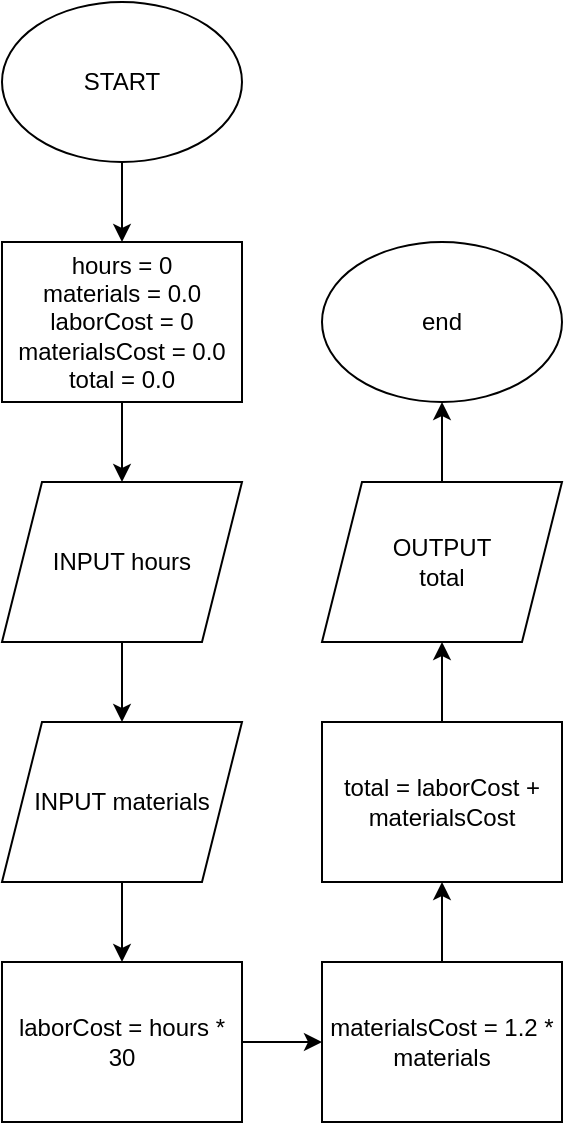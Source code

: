 <mxfile version="24.7.10">
  <diagram name="Page-1" id="h4XMNU8wB3Rf7mdV33Tj">
    <mxGraphModel dx="1391" dy="803" grid="1" gridSize="10" guides="1" tooltips="1" connect="1" arrows="1" fold="1" page="1" pageScale="1" pageWidth="850" pageHeight="1100" math="0" shadow="0">
      <root>
        <mxCell id="0" />
        <mxCell id="1" parent="0" />
        <mxCell id="6bcvodx_XCmuK3Zd0dsd-12" value="" style="edgeStyle=orthogonalEdgeStyle;rounded=0;orthogonalLoop=1;jettySize=auto;html=1;" edge="1" parent="1" source="6bcvodx_XCmuK3Zd0dsd-1" target="6bcvodx_XCmuK3Zd0dsd-2">
          <mxGeometry relative="1" as="geometry" />
        </mxCell>
        <mxCell id="6bcvodx_XCmuK3Zd0dsd-1" value="START" style="ellipse;whiteSpace=wrap;html=1;" vertex="1" parent="1">
          <mxGeometry x="40" y="40" width="120" height="80" as="geometry" />
        </mxCell>
        <mxCell id="6bcvodx_XCmuK3Zd0dsd-13" value="" style="edgeStyle=orthogonalEdgeStyle;rounded=0;orthogonalLoop=1;jettySize=auto;html=1;" edge="1" parent="1" source="6bcvodx_XCmuK3Zd0dsd-2" target="6bcvodx_XCmuK3Zd0dsd-3">
          <mxGeometry relative="1" as="geometry" />
        </mxCell>
        <mxCell id="6bcvodx_XCmuK3Zd0dsd-2" value="hours = 0&lt;div&gt;materials = 0.0&lt;/div&gt;&lt;div&gt;laborCost = 0&lt;/div&gt;&lt;div&gt;materialsCost = 0.0&lt;/div&gt;&lt;div&gt;total = 0.0&lt;/div&gt;" style="rounded=0;whiteSpace=wrap;html=1;" vertex="1" parent="1">
          <mxGeometry x="40" y="160" width="120" height="80" as="geometry" />
        </mxCell>
        <mxCell id="6bcvodx_XCmuK3Zd0dsd-14" value="" style="edgeStyle=orthogonalEdgeStyle;rounded=0;orthogonalLoop=1;jettySize=auto;html=1;" edge="1" parent="1" source="6bcvodx_XCmuK3Zd0dsd-3" target="6bcvodx_XCmuK3Zd0dsd-5">
          <mxGeometry relative="1" as="geometry" />
        </mxCell>
        <mxCell id="6bcvodx_XCmuK3Zd0dsd-3" value="INPUT hours" style="shape=parallelogram;perimeter=parallelogramPerimeter;whiteSpace=wrap;html=1;fixedSize=1;" vertex="1" parent="1">
          <mxGeometry x="40" y="280" width="120" height="80" as="geometry" />
        </mxCell>
        <mxCell id="6bcvodx_XCmuK3Zd0dsd-15" value="" style="edgeStyle=orthogonalEdgeStyle;rounded=0;orthogonalLoop=1;jettySize=auto;html=1;" edge="1" parent="1" source="6bcvodx_XCmuK3Zd0dsd-5" target="6bcvodx_XCmuK3Zd0dsd-6">
          <mxGeometry relative="1" as="geometry" />
        </mxCell>
        <mxCell id="6bcvodx_XCmuK3Zd0dsd-5" value="INPUT materials" style="shape=parallelogram;perimeter=parallelogramPerimeter;whiteSpace=wrap;html=1;fixedSize=1;" vertex="1" parent="1">
          <mxGeometry x="40" y="400" width="120" height="80" as="geometry" />
        </mxCell>
        <mxCell id="6bcvodx_XCmuK3Zd0dsd-16" value="" style="edgeStyle=orthogonalEdgeStyle;rounded=0;orthogonalLoop=1;jettySize=auto;html=1;" edge="1" parent="1" source="6bcvodx_XCmuK3Zd0dsd-6" target="6bcvodx_XCmuK3Zd0dsd-7">
          <mxGeometry relative="1" as="geometry" />
        </mxCell>
        <mxCell id="6bcvodx_XCmuK3Zd0dsd-6" value="laborCost = hours * 30" style="rounded=0;whiteSpace=wrap;html=1;" vertex="1" parent="1">
          <mxGeometry x="40" y="520" width="120" height="80" as="geometry" />
        </mxCell>
        <mxCell id="6bcvodx_XCmuK3Zd0dsd-17" value="" style="edgeStyle=orthogonalEdgeStyle;rounded=0;orthogonalLoop=1;jettySize=auto;html=1;" edge="1" parent="1" source="6bcvodx_XCmuK3Zd0dsd-7" target="6bcvodx_XCmuK3Zd0dsd-10">
          <mxGeometry relative="1" as="geometry" />
        </mxCell>
        <mxCell id="6bcvodx_XCmuK3Zd0dsd-7" value="materialsCost = 1.2 * materials" style="rounded=0;whiteSpace=wrap;html=1;" vertex="1" parent="1">
          <mxGeometry x="200" y="520" width="120" height="80" as="geometry" />
        </mxCell>
        <mxCell id="6bcvodx_XCmuK3Zd0dsd-19" value="" style="edgeStyle=orthogonalEdgeStyle;rounded=0;orthogonalLoop=1;jettySize=auto;html=1;" edge="1" parent="1" source="6bcvodx_XCmuK3Zd0dsd-9" target="6bcvodx_XCmuK3Zd0dsd-11">
          <mxGeometry relative="1" as="geometry" />
        </mxCell>
        <mxCell id="6bcvodx_XCmuK3Zd0dsd-9" value="OUTPUT&lt;div&gt;total&lt;/div&gt;" style="shape=parallelogram;perimeter=parallelogramPerimeter;whiteSpace=wrap;html=1;fixedSize=1;" vertex="1" parent="1">
          <mxGeometry x="200" y="280" width="120" height="80" as="geometry" />
        </mxCell>
        <mxCell id="6bcvodx_XCmuK3Zd0dsd-18" value="" style="edgeStyle=orthogonalEdgeStyle;rounded=0;orthogonalLoop=1;jettySize=auto;html=1;" edge="1" parent="1" source="6bcvodx_XCmuK3Zd0dsd-10" target="6bcvodx_XCmuK3Zd0dsd-9">
          <mxGeometry relative="1" as="geometry" />
        </mxCell>
        <mxCell id="6bcvodx_XCmuK3Zd0dsd-10" value="total = laborCost + materialsCost" style="rounded=0;whiteSpace=wrap;html=1;" vertex="1" parent="1">
          <mxGeometry x="200" y="400" width="120" height="80" as="geometry" />
        </mxCell>
        <mxCell id="6bcvodx_XCmuK3Zd0dsd-11" value="end" style="ellipse;whiteSpace=wrap;html=1;" vertex="1" parent="1">
          <mxGeometry x="200" y="160" width="120" height="80" as="geometry" />
        </mxCell>
      </root>
    </mxGraphModel>
  </diagram>
</mxfile>
